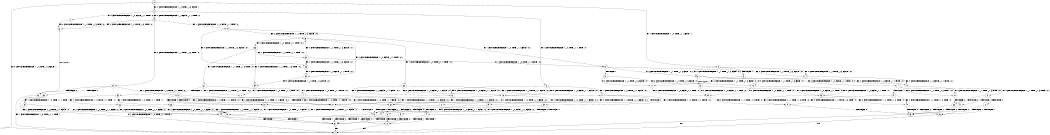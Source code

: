 digraph BCG {
size = "7, 10.5";
center = TRUE;
node [shape = circle];
0 [peripheries = 2];
0 -> 1 [label = "EX !0 !ATOMIC_EXCH_BRANCH (1, +1, TRUE, +1, 3, FALSE) !::"];
0 -> 2 [label = "EX !1 !ATOMIC_EXCH_BRANCH (1, +0, TRUE, +1, 1, FALSE) !::"];
0 -> 3 [label = "EX !0 !ATOMIC_EXCH_BRANCH (1, +1, TRUE, +1, 3, FALSE) !::"];
2 -> 4 [label = "EX !0 !ATOMIC_EXCH_BRANCH (1, +1, TRUE, +1, 3, FALSE) !:0:1:"];
2 -> 5 [label = "TERMINATE !1"];
2 -> 6 [label = "EX !0 !ATOMIC_EXCH_BRANCH (1, +1, TRUE, +1, 3, FALSE) !:0:1:"];
3 -> 7 [label = "EX !0 !ATOMIC_EXCH_BRANCH (1, +0, FALSE, +1, 1, TRUE) !:0:"];
3 -> 8 [label = "EX !1 !ATOMIC_EXCH_BRANCH (1, +0, TRUE, +1, 1, TRUE) !:0:"];
3 -> 9 [label = "EX !0 !ATOMIC_EXCH_BRANCH (1, +0, FALSE, +1, 1, TRUE) !:0:"];
4 -> 10 [label = "EX !0 !ATOMIC_EXCH_BRANCH (1, +0, FALSE, +1, 1, TRUE) !:0:1:"];
5 -> 11 [label = "EX !0 !ATOMIC_EXCH_BRANCH (1, +1, TRUE, +1, 3, FALSE) !:0:"];
5 -> 12 [label = "EX !0 !ATOMIC_EXCH_BRANCH (1, +1, TRUE, +1, 3, FALSE) !:0:"];
6 -> 10 [label = "EX !0 !ATOMIC_EXCH_BRANCH (1, +0, FALSE, +1, 1, TRUE) !:0:1:"];
6 -> 13 [label = "TERMINATE !1"];
6 -> 14 [label = "EX !0 !ATOMIC_EXCH_BRANCH (1, +0, FALSE, +1, 1, TRUE) !:0:1:"];
7 -> 15 [label = "EX !0 !ATOMIC_EXCH_BRANCH (1, +1, TRUE, +1, 3, TRUE) !:0:"];
8 -> 16 [label = "EX !0 !ATOMIC_EXCH_BRANCH (1, +0, FALSE, +1, 1, FALSE) !:0:1:"];
8 -> 17 [label = "EX !1 !ATOMIC_EXCH_BRANCH (1, +0, TRUE, +1, 1, FALSE) !:0:1:"];
8 -> 18 [label = "EX !0 !ATOMIC_EXCH_BRANCH (1, +0, FALSE, +1, 1, FALSE) !:0:1:"];
9 -> 15 [label = "EX !0 !ATOMIC_EXCH_BRANCH (1, +1, TRUE, +1, 3, TRUE) !:0:"];
9 -> 19 [label = "EX !1 !ATOMIC_EXCH_BRANCH (1, +0, TRUE, +1, 1, TRUE) !:0:"];
9 -> 20 [label = "EX !0 !ATOMIC_EXCH_BRANCH (1, +1, TRUE, +1, 3, TRUE) !:0:"];
10 -> 21 [label = "EX !0 !ATOMIC_EXCH_BRANCH (1, +1, TRUE, +1, 3, TRUE) !:0:1:"];
11 -> 22 [label = "EX !0 !ATOMIC_EXCH_BRANCH (1, +0, FALSE, +1, 1, TRUE) !:0:"];
12 -> 22 [label = "EX !0 !ATOMIC_EXCH_BRANCH (1, +0, FALSE, +1, 1, TRUE) !:0:"];
12 -> 23 [label = "EX !0 !ATOMIC_EXCH_BRANCH (1, +0, FALSE, +1, 1, TRUE) !:0:"];
13 -> 22 [label = "EX !0 !ATOMIC_EXCH_BRANCH (1, +0, FALSE, +1, 1, TRUE) !:0:"];
13 -> 23 [label = "EX !0 !ATOMIC_EXCH_BRANCH (1, +0, FALSE, +1, 1, TRUE) !:0:"];
14 -> 21 [label = "EX !0 !ATOMIC_EXCH_BRANCH (1, +1, TRUE, +1, 3, TRUE) !:0:1:"];
14 -> 24 [label = "TERMINATE !1"];
14 -> 25 [label = "EX !0 !ATOMIC_EXCH_BRANCH (1, +1, TRUE, +1, 3, TRUE) !:0:1:"];
15 -> 26 [label = "TERMINATE !0"];
16 -> 27 [label = "EX !1 !ATOMIC_EXCH_BRANCH (1, +0, TRUE, +1, 1, FALSE) !:0:1:"];
17 -> 28 [label = "EX !0 !ATOMIC_EXCH_BRANCH (1, +0, FALSE, +1, 1, FALSE) !:0:1:"];
17 -> 29 [label = "TERMINATE !1"];
17 -> 30 [label = "EX !0 !ATOMIC_EXCH_BRANCH (1, +0, FALSE, +1, 1, FALSE) !:0:1:"];
18 -> 27 [label = "EX !1 !ATOMIC_EXCH_BRANCH (1, +0, TRUE, +1, 1, FALSE) !:0:1:"];
18 -> 31 [label = "TERMINATE !0"];
18 -> 32 [label = "EX !1 !ATOMIC_EXCH_BRANCH (1, +0, TRUE, +1, 1, FALSE) !:0:1:"];
19 -> 33 [label = "EX !0 !ATOMIC_EXCH_BRANCH (1, +1, TRUE, +1, 3, FALSE) !:0:1:"];
19 -> 34 [label = "EX !1 !ATOMIC_EXCH_BRANCH (1, +0, TRUE, +1, 1, FALSE) !:0:1:"];
19 -> 35 [label = "EX !0 !ATOMIC_EXCH_BRANCH (1, +1, TRUE, +1, 3, FALSE) !:0:1:"];
20 -> 26 [label = "TERMINATE !0"];
20 -> 36 [label = "TERMINATE !0"];
20 -> 37 [label = "EX !1 !ATOMIC_EXCH_BRANCH (1, +0, TRUE, +1, 1, TRUE) !:0:"];
21 -> 38 [label = "TERMINATE !0"];
22 -> 39 [label = "EX !0 !ATOMIC_EXCH_BRANCH (1, +1, TRUE, +1, 3, TRUE) !:0:"];
23 -> 39 [label = "EX !0 !ATOMIC_EXCH_BRANCH (1, +1, TRUE, +1, 3, TRUE) !:0:"];
23 -> 40 [label = "EX !0 !ATOMIC_EXCH_BRANCH (1, +1, TRUE, +1, 3, TRUE) !:0:"];
24 -> 39 [label = "EX !0 !ATOMIC_EXCH_BRANCH (1, +1, TRUE, +1, 3, TRUE) !:0:"];
24 -> 40 [label = "EX !0 !ATOMIC_EXCH_BRANCH (1, +1, TRUE, +1, 3, TRUE) !:0:"];
25 -> 38 [label = "TERMINATE !0"];
25 -> 41 [label = "TERMINATE !1"];
25 -> 42 [label = "TERMINATE !0"];
26 -> 1 [label = "EX !1 !ATOMIC_EXCH_BRANCH (1, +0, TRUE, +1, 1, TRUE) !::"];
27 -> 43 [label = "TERMINATE !0"];
28 -> 43 [label = "TERMINATE !0"];
29 -> 44 [label = "EX !0 !ATOMIC_EXCH_BRANCH (1, +0, FALSE, +1, 1, FALSE) !:0:"];
29 -> 45 [label = "EX !0 !ATOMIC_EXCH_BRANCH (1, +0, FALSE, +1, 1, FALSE) !:0:"];
30 -> 43 [label = "TERMINATE !0"];
30 -> 46 [label = "TERMINATE !1"];
30 -> 47 [label = "TERMINATE !0"];
31 -> 48 [label = "EX !1 !ATOMIC_EXCH_BRANCH (1, +0, TRUE, +1, 1, FALSE) !:1:"];
31 -> 49 [label = "EX !1 !ATOMIC_EXCH_BRANCH (1, +0, TRUE, +1, 1, FALSE) !:1:"];
32 -> 43 [label = "TERMINATE !0"];
32 -> 46 [label = "TERMINATE !1"];
32 -> 47 [label = "TERMINATE !0"];
33 -> 50 [label = "EX !0 !ATOMIC_EXCH_BRANCH (1, +0, FALSE, +1, 1, TRUE) !:0:1:"];
34 -> 4 [label = "EX !0 !ATOMIC_EXCH_BRANCH (1, +1, TRUE, +1, 3, FALSE) !:0:1:"];
34 -> 51 [label = "TERMINATE !1"];
34 -> 6 [label = "EX !0 !ATOMIC_EXCH_BRANCH (1, +1, TRUE, +1, 3, FALSE) !:0:1:"];
35 -> 50 [label = "EX !0 !ATOMIC_EXCH_BRANCH (1, +0, FALSE, +1, 1, TRUE) !:0:1:"];
35 -> 52 [label = "EX !1 !ATOMIC_EXCH_BRANCH (1, +0, TRUE, +1, 1, TRUE) !:0:1:"];
35 -> 53 [label = "EX !0 !ATOMIC_EXCH_BRANCH (1, +0, FALSE, +1, 1, TRUE) !:0:1:"];
36 -> 1 [label = "EX !1 !ATOMIC_EXCH_BRANCH (1, +0, TRUE, +1, 1, TRUE) !::"];
36 -> 54 [label = "EX !1 !ATOMIC_EXCH_BRANCH (1, +0, TRUE, +1, 1, TRUE) !::"];
37 -> 27 [label = "EX !1 !ATOMIC_EXCH_BRANCH (1, +0, TRUE, +1, 1, FALSE) !:0:1:"];
37 -> 31 [label = "TERMINATE !0"];
37 -> 32 [label = "EX !1 !ATOMIC_EXCH_BRANCH (1, +0, TRUE, +1, 1, FALSE) !:0:1:"];
38 -> 55 [label = "TERMINATE !1"];
39 -> 55 [label = "TERMINATE !0"];
40 -> 55 [label = "TERMINATE !0"];
40 -> 56 [label = "TERMINATE !0"];
41 -> 55 [label = "TERMINATE !0"];
41 -> 56 [label = "TERMINATE !0"];
42 -> 55 [label = "TERMINATE !1"];
42 -> 56 [label = "TERMINATE !1"];
43 -> 57 [label = "TERMINATE !1"];
44 -> 57 [label = "TERMINATE !0"];
45 -> 57 [label = "TERMINATE !0"];
45 -> 58 [label = "TERMINATE !0"];
46 -> 57 [label = "TERMINATE !0"];
46 -> 58 [label = "TERMINATE !0"];
47 -> 57 [label = "TERMINATE !1"];
47 -> 58 [label = "TERMINATE !1"];
48 -> 57 [label = "TERMINATE !1"];
49 -> 57 [label = "TERMINATE !1"];
49 -> 58 [label = "TERMINATE !1"];
50 -> 59 [label = "EX !0 !ATOMIC_EXCH_BRANCH (1, +1, TRUE, +1, 3, TRUE) !:0:1:"];
51 -> 11 [label = "EX !0 !ATOMIC_EXCH_BRANCH (1, +1, TRUE, +1, 3, FALSE) !:0:"];
51 -> 12 [label = "EX !0 !ATOMIC_EXCH_BRANCH (1, +1, TRUE, +1, 3, FALSE) !:0:"];
52 -> 16 [label = "EX !0 !ATOMIC_EXCH_BRANCH (1, +0, FALSE, +1, 1, FALSE) !:0:1:"];
52 -> 17 [label = "EX !1 !ATOMIC_EXCH_BRANCH (1, +0, TRUE, +1, 1, FALSE) !:0:1:"];
52 -> 18 [label = "EX !0 !ATOMIC_EXCH_BRANCH (1, +0, FALSE, +1, 1, FALSE) !:0:1:"];
53 -> 59 [label = "EX !0 !ATOMIC_EXCH_BRANCH (1, +1, TRUE, +1, 3, TRUE) !:0:1:"];
53 -> 60 [label = "EX !1 !ATOMIC_EXCH_BRANCH (1, +0, TRUE, +1, 1, TRUE) !:0:1:"];
53 -> 61 [label = "EX !0 !ATOMIC_EXCH_BRANCH (1, +1, TRUE, +1, 3, TRUE) !:0:1:"];
54 -> 48 [label = "EX !1 !ATOMIC_EXCH_BRANCH (1, +0, TRUE, +1, 1, FALSE) !:1:"];
54 -> 49 [label = "EX !1 !ATOMIC_EXCH_BRANCH (1, +0, TRUE, +1, 1, FALSE) !:1:"];
55 -> 1 [label = "exit"];
56 -> 1 [label = "exit"];
57 -> 1 [label = "exit"];
58 -> 1 [label = "exit"];
59 -> 62 [label = "EX !1 !ATOMIC_EXCH_BRANCH (1, +0, TRUE, +1, 1, TRUE) !:0:1:"];
60 -> 33 [label = "EX !0 !ATOMIC_EXCH_BRANCH (1, +1, TRUE, +1, 3, FALSE) !:0:1:"];
60 -> 34 [label = "EX !1 !ATOMIC_EXCH_BRANCH (1, +0, TRUE, +1, 1, FALSE) !:0:1:"];
60 -> 35 [label = "EX !0 !ATOMIC_EXCH_BRANCH (1, +1, TRUE, +1, 3, FALSE) !:0:1:"];
61 -> 62 [label = "EX !1 !ATOMIC_EXCH_BRANCH (1, +0, TRUE, +1, 1, TRUE) !:0:1:"];
61 -> 63 [label = "TERMINATE !0"];
61 -> 64 [label = "EX !1 !ATOMIC_EXCH_BRANCH (1, +0, TRUE, +1, 1, TRUE) !:0:1:"];
62 -> 27 [label = "EX !1 !ATOMIC_EXCH_BRANCH (1, +0, TRUE, +1, 1, FALSE) !:0:1:"];
63 -> 65 [label = "EX !1 !ATOMIC_EXCH_BRANCH (1, +0, TRUE, +1, 1, TRUE) !:1:"];
63 -> 66 [label = "EX !1 !ATOMIC_EXCH_BRANCH (1, +0, TRUE, +1, 1, TRUE) !:1:"];
64 -> 27 [label = "EX !1 !ATOMIC_EXCH_BRANCH (1, +0, TRUE, +1, 1, FALSE) !:0:1:"];
64 -> 31 [label = "TERMINATE !0"];
64 -> 32 [label = "EX !1 !ATOMIC_EXCH_BRANCH (1, +0, TRUE, +1, 1, FALSE) !:0:1:"];
65 -> 48 [label = "EX !1 !ATOMIC_EXCH_BRANCH (1, +0, TRUE, +1, 1, FALSE) !:1:"];
66 -> 48 [label = "EX !1 !ATOMIC_EXCH_BRANCH (1, +0, TRUE, +1, 1, FALSE) !:1:"];
66 -> 49 [label = "EX !1 !ATOMIC_EXCH_BRANCH (1, +0, TRUE, +1, 1, FALSE) !:1:"];
}

